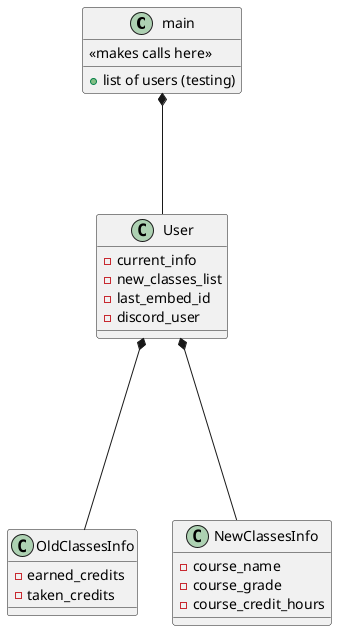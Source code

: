 @startuml

class main
{
    << makes calls here >>
    + list of users (testing)
}

class OldClassesInfo
{
    ' GPA calculation model is (earned_credits / taken_credits)

    ' the number of grades to be divided
    - earned_credits
    ' the number of credits to divide by
    - taken_credits
}

class NewClassesInfo
{
    ' the list of classes added to the user (another class)
    - course_name
    - course_grade
    - course_credit_hours
}

class User
{
    - current_info
    - new_classes_list
    - last_embed_id
    - discord_user
}

' relates User with other classes
User *-down--- OldClassesInfo
User *-down--- NewClassesInfo
main *-down-- User

@enduml